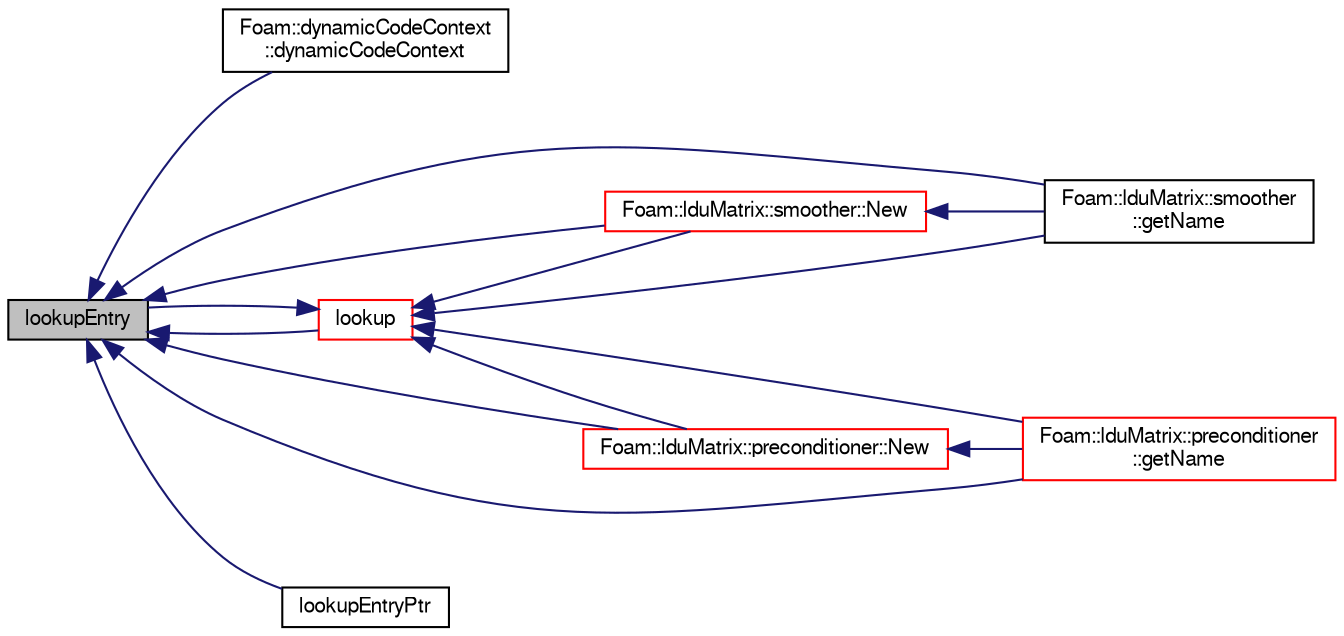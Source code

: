 digraph "lookupEntry"
{
  bgcolor="transparent";
  edge [fontname="FreeSans",fontsize="10",labelfontname="FreeSans",labelfontsize="10"];
  node [fontname="FreeSans",fontsize="10",shape=record];
  rankdir="LR";
  Node12165 [label="lookupEntry",height=0.2,width=0.4,color="black", fillcolor="grey75", style="filled", fontcolor="black"];
  Node12165 -> Node12166 [dir="back",color="midnightblue",fontsize="10",style="solid",fontname="FreeSans"];
  Node12166 [label="Foam::dynamicCodeContext\l::dynamicCodeContext",height=0.2,width=0.4,color="black",URL="$a26074.html#aaf616cf1d1395ba4d720994dc0d56732",tooltip="Construct from a dictionary. "];
  Node12165 -> Node12167 [dir="back",color="midnightblue",fontsize="10",style="solid",fontname="FreeSans"];
  Node12167 [label="Foam::lduMatrix::smoother\l::getName",height=0.2,width=0.4,color="black",URL="$a26890.html#ac59fad692d6ce7568c8086fe89073005",tooltip="Find the smoother name (directly or from a sub-dictionary) "];
  Node12165 -> Node12168 [dir="back",color="midnightblue",fontsize="10",style="solid",fontname="FreeSans"];
  Node12168 [label="Foam::lduMatrix::preconditioner\l::getName",height=0.2,width=0.4,color="red",URL="$a26894.html#ac59fad692d6ce7568c8086fe89073005",tooltip="Find the preconditioner name (directly or from a sub-dictionary) "];
  Node12165 -> Node12176 [dir="back",color="midnightblue",fontsize="10",style="solid",fontname="FreeSans"];
  Node12176 [label="lookup",height=0.2,width=0.4,color="red",URL="$a26014.html#a6a0727fa523e48977e27348663def509",tooltip="Find and return an entry data stream. "];
  Node12176 -> Node12165 [dir="back",color="midnightblue",fontsize="10",style="solid",fontname="FreeSans"];
  Node12176 -> Node12168 [dir="back",color="midnightblue",fontsize="10",style="solid",fontname="FreeSans"];
  Node12176 -> Node13954 [dir="back",color="midnightblue",fontsize="10",style="solid",fontname="FreeSans"];
  Node13954 [label="Foam::lduMatrix::preconditioner::New",height=0.2,width=0.4,color="red",URL="$a26894.html#a10c523f8a576f467c2ebf477d43107b7",tooltip="Return a new preconditioner. "];
  Node13954 -> Node12168 [dir="back",color="midnightblue",fontsize="10",style="solid",fontname="FreeSans"];
  Node12176 -> Node12167 [dir="back",color="midnightblue",fontsize="10",style="solid",fontname="FreeSans"];
  Node12176 -> Node13955 [dir="back",color="midnightblue",fontsize="10",style="solid",fontname="FreeSans"];
  Node13955 [label="Foam::lduMatrix::smoother::New",height=0.2,width=0.4,color="red",URL="$a26890.html#a8d5691dd7f25aa4a7f95ac1e786df099",tooltip="Return a new smoother. "];
  Node13955 -> Node12167 [dir="back",color="midnightblue",fontsize="10",style="solid",fontname="FreeSans"];
  Node12165 -> Node14187 [dir="back",color="midnightblue",fontsize="10",style="solid",fontname="FreeSans"];
  Node14187 [label="lookupEntryPtr",height=0.2,width=0.4,color="black",URL="$a26014.html#af87e2e7d0277918db5d388044ce0ffe0",tooltip="Find and return an entry data stream pointer for manipulation. "];
  Node12165 -> Node13955 [dir="back",color="midnightblue",fontsize="10",style="solid",fontname="FreeSans"];
  Node12165 -> Node13954 [dir="back",color="midnightblue",fontsize="10",style="solid",fontname="FreeSans"];
}
